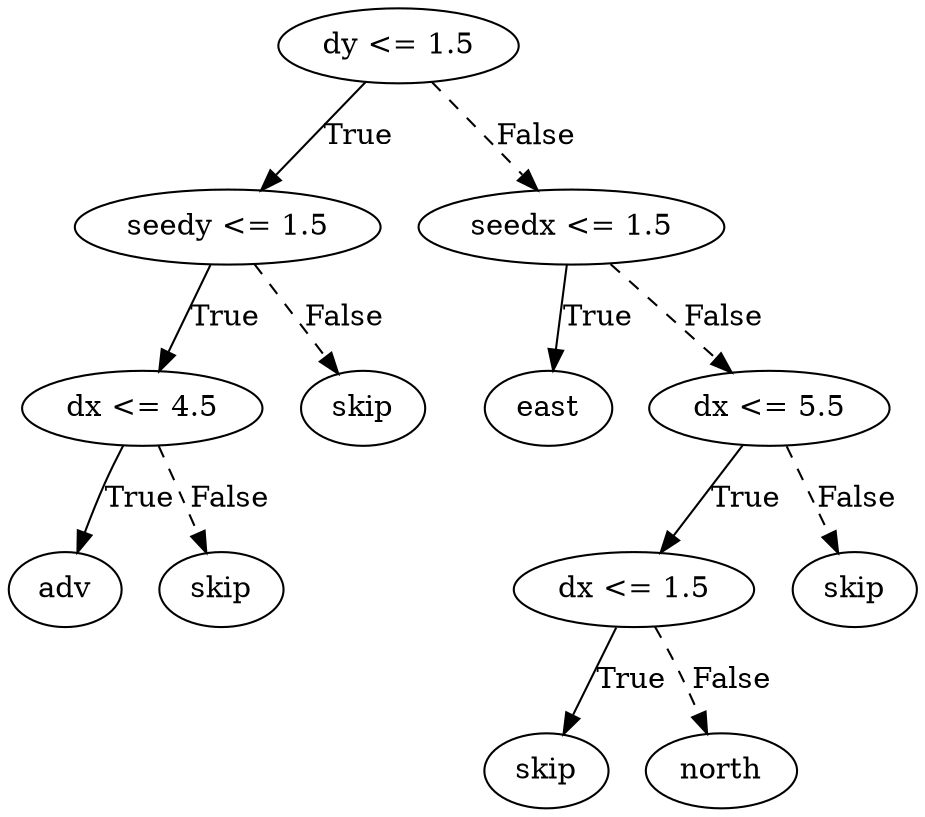 digraph {
0 [label="dy <= 1.5"];
1 [label="seedy <= 1.5"];
2 [label="dx <= 4.5"];
3 [label="adv"];
2 -> 3 [label="True"];
4 [label="skip"];
2 -> 4 [style="dashed", label="False"];
1 -> 2 [label="True"];
5 [label="skip"];
1 -> 5 [style="dashed", label="False"];
0 -> 1 [label="True"];
6 [label="seedx <= 1.5"];
7 [label="east"];
6 -> 7 [label="True"];
8 [label="dx <= 5.5"];
9 [label="dx <= 1.5"];
10 [label="skip"];
9 -> 10 [label="True"];
11 [label="north"];
9 -> 11 [style="dashed", label="False"];
8 -> 9 [label="True"];
12 [label="skip"];
8 -> 12 [style="dashed", label="False"];
6 -> 8 [style="dashed", label="False"];
0 -> 6 [style="dashed", label="False"];

}